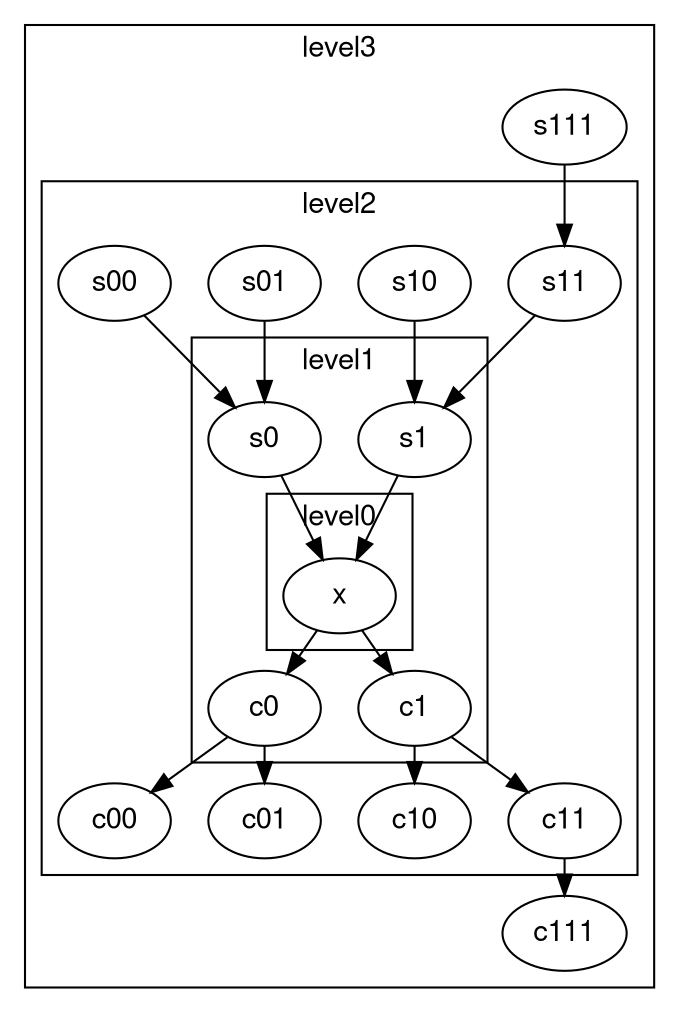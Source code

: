 digraph unix {
  graph [ dpi = 75 ]; 
  graph [nodesep = 0.25; ranksep=0.25];
  fontname="Helvetica,Arial,sans-serif"
  node [fontname="Helvetica,Arial,sans-serif"]
  edge [fontname="Helvetica,Arial,sans-serif"]
  subgraph cluster_level3_6 {
    label = "level3"; // scope
    s111_4 [
      label = "s111"; // node
    ];
    c111_21 [
      label = "c111"; // node
    ];
    subgraph cluster_level2_8 {
      label = "level2"; // scope
      s11_6 [
        label = "s11"; // node
      ];
      s10_7 [
        label = "s10"; // node
      ];
      s01_8 [
        label = "s01"; // node
      ];
      s00_9 [
        label = "s00"; // node
      ];
      c00_17 [
        label = "c00"; // node
      ];
      c01_18 [
        label = "c01"; // node
      ];
      c10_19 [
        label = "c10"; // node
      ];
      c11_20 [
        label = "c11"; // node
      ];
      subgraph cluster_level1_10 {
        label = "level1"; // scope
        s1_11 [
          label = "s1"; // node
        ];
        s0_12 [
          label = "s0"; // node
        ];
        c0_15 [
          label = "c0"; // node
        ];
        c1_16 [
          label = "c1"; // node
        ];
        subgraph cluster_level0_12 {
          label = "level0"; // scope
          x_14 [
            label = "x"; // node
          ];
          
        }
        
      }
      
    }
    
  }
  "s111_4" -> "s11_6";
  "s11_6" -> "s1_11";
  "s10_7" -> "s1_11";
  "s01_8" -> "s0_12";
  "s00_9" -> "s0_12";
  "c11_20" -> "c111_21";
  "s1_11" -> "x_14";
  "s0_12" -> "x_14";
  "c0_15" -> "c00_17";
  "c0_15" -> "c01_18";
  "c1_16" -> "c10_19";
  "c1_16" -> "c11_20";
  "x_14" -> "c0_15";
  "x_14" -> "c1_16";
}
